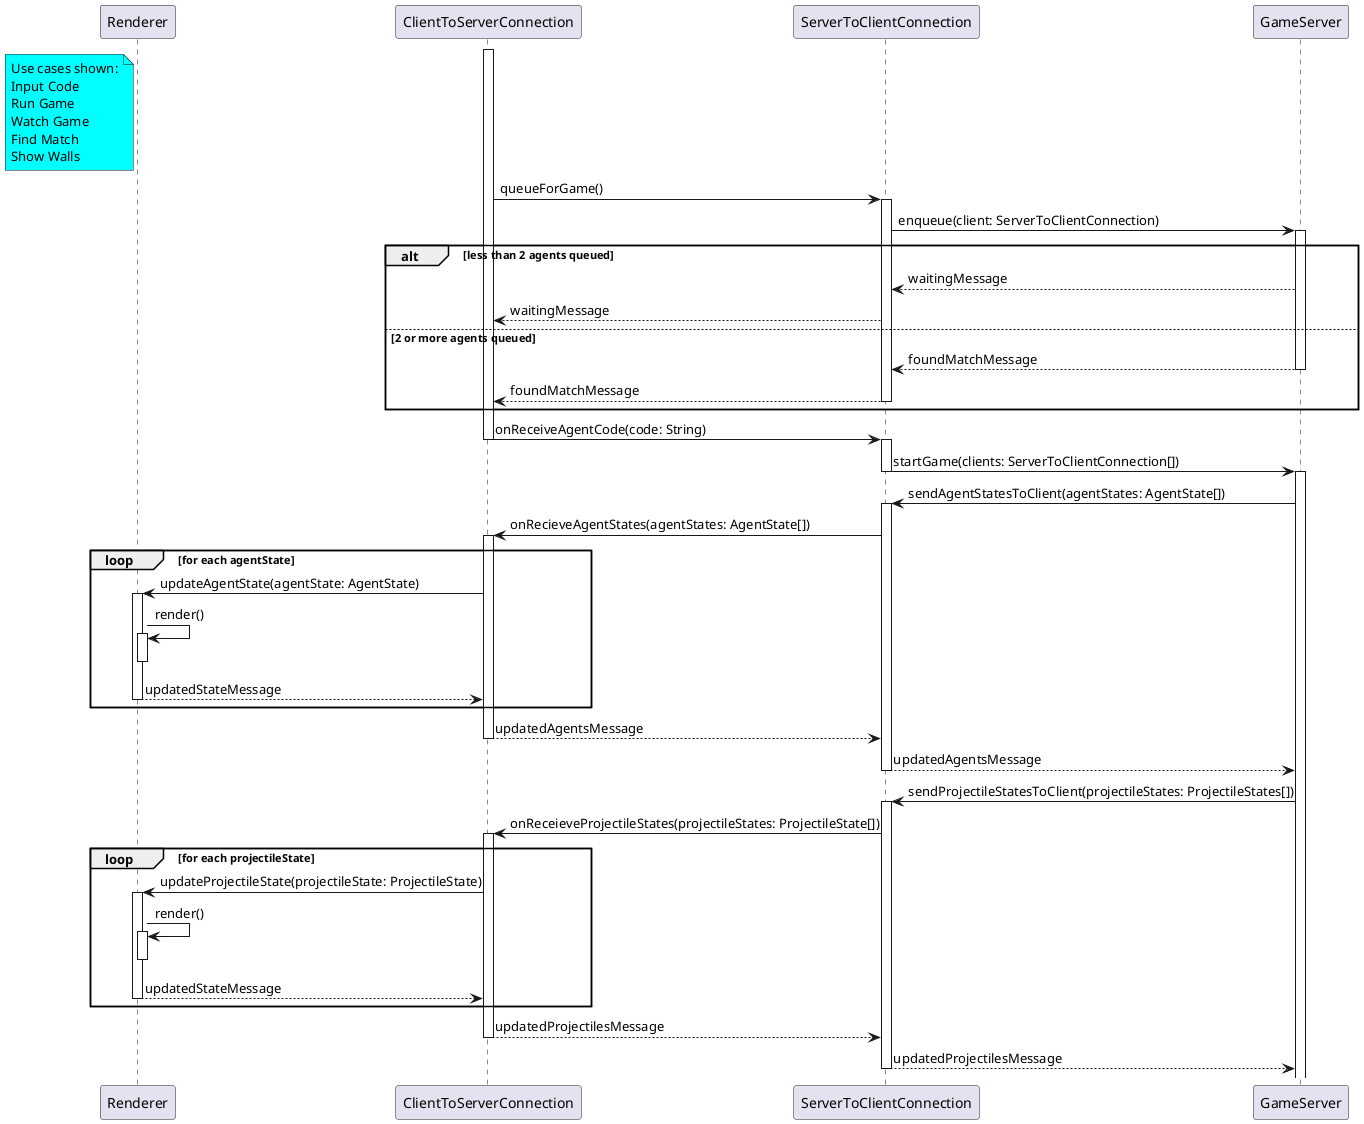 @startuml
participant Renderer as r
participant ClientToServerConnection as c
participant ServerToClientConnection as s
participant GameServer as gs
note left of r #aqua
Use cases shown:
Input Code
Run Game
Watch Game
Find Match
Show Walls
end note
activate c
c -> s: queueForGame()
activate s
s -> gs: enqueue(client: ServerToClientConnection)
activate gs
alt less than 2 agents queued
    gs --> s: waitingMessage
    s --> c: waitingMessage
else 2 or more agents queued
    return foundMatchMessage
    return foundMatchMessage
end
c -> s: onReceiveAgentCode(code: String)
deactivate c
activate s
s -> gs: startGame(clients: ServerToClientConnection[])
deactivate s
activate gs
gs -> s: sendAgentStatesToClient(agentStates: AgentState[])
activate s
s -> c: onRecieveAgentStates(agentStates: AgentState[])
activate c
loop for each agentState
    c -> r: updateAgentState(agentState: AgentState)
    activate r
    r -> r: render()
    activate r
    deactivate r
    return updatedStateMessage
end
return updatedAgentsMessage
return updatedAgentsMessage
gs -> s: sendProjectileStatesToClient(projectileStates: ProjectileStates[])
activate s
s -> c: onReceieveProjectileStates(projectileStates: ProjectileState[])
activate c
loop for each projectileState
    c -> r: updateProjectileState(projectileState: ProjectileState)
    activate r
    r -> r: render()
    activate r
    deactivate r
    return updatedStateMessage
end
return updatedProjectilesMessage
return updatedProjectilesMessage
@enduml